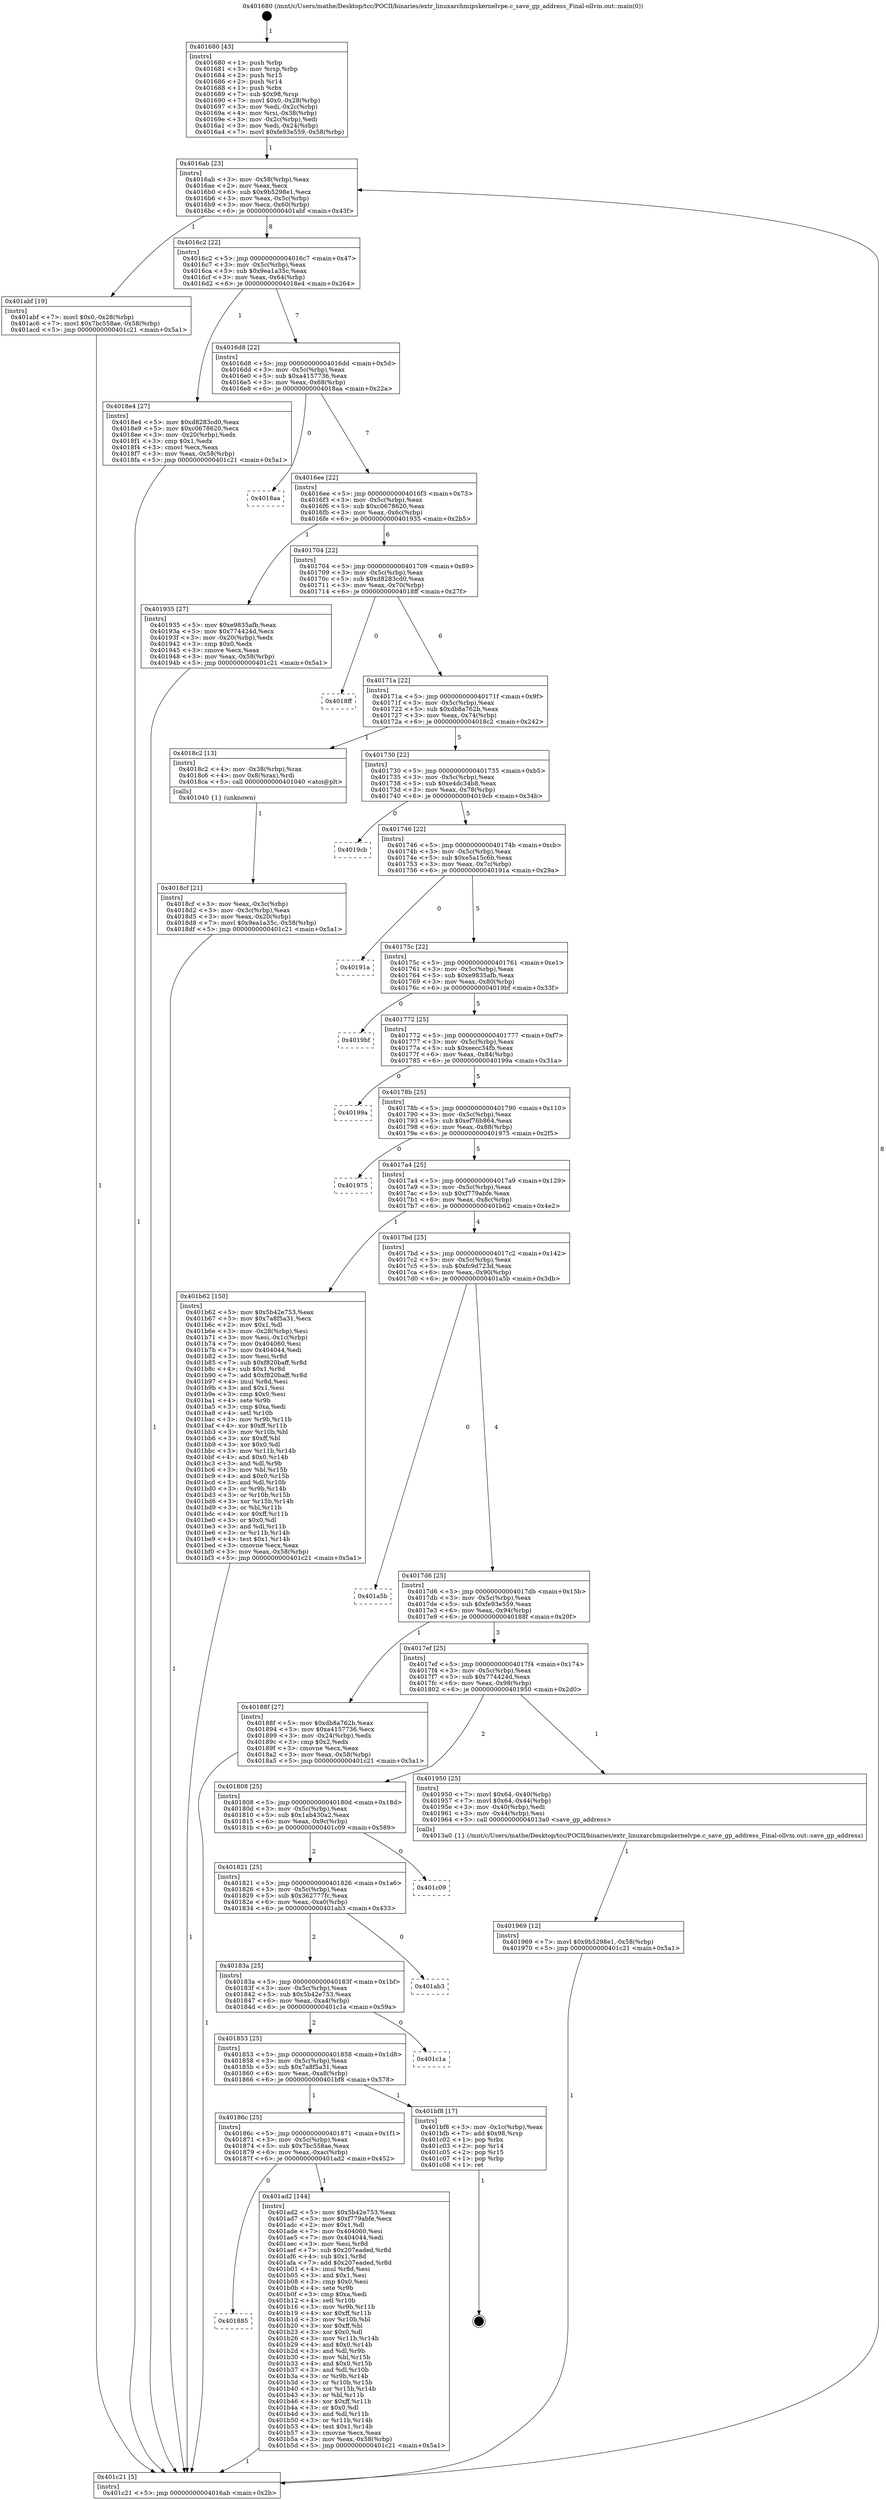 digraph "0x401680" {
  label = "0x401680 (/mnt/c/Users/mathe/Desktop/tcc/POCII/binaries/extr_linuxarchmipskernelvpe.c_save_gp_address_Final-ollvm.out::main(0))"
  labelloc = "t"
  node[shape=record]

  Entry [label="",width=0.3,height=0.3,shape=circle,fillcolor=black,style=filled]
  "0x4016ab" [label="{
     0x4016ab [23]\l
     | [instrs]\l
     &nbsp;&nbsp;0x4016ab \<+3\>: mov -0x58(%rbp),%eax\l
     &nbsp;&nbsp;0x4016ae \<+2\>: mov %eax,%ecx\l
     &nbsp;&nbsp;0x4016b0 \<+6\>: sub $0x9b5298e1,%ecx\l
     &nbsp;&nbsp;0x4016b6 \<+3\>: mov %eax,-0x5c(%rbp)\l
     &nbsp;&nbsp;0x4016b9 \<+3\>: mov %ecx,-0x60(%rbp)\l
     &nbsp;&nbsp;0x4016bc \<+6\>: je 0000000000401abf \<main+0x43f\>\l
  }"]
  "0x401abf" [label="{
     0x401abf [19]\l
     | [instrs]\l
     &nbsp;&nbsp;0x401abf \<+7\>: movl $0x0,-0x28(%rbp)\l
     &nbsp;&nbsp;0x401ac6 \<+7\>: movl $0x7bc558ae,-0x58(%rbp)\l
     &nbsp;&nbsp;0x401acd \<+5\>: jmp 0000000000401c21 \<main+0x5a1\>\l
  }"]
  "0x4016c2" [label="{
     0x4016c2 [22]\l
     | [instrs]\l
     &nbsp;&nbsp;0x4016c2 \<+5\>: jmp 00000000004016c7 \<main+0x47\>\l
     &nbsp;&nbsp;0x4016c7 \<+3\>: mov -0x5c(%rbp),%eax\l
     &nbsp;&nbsp;0x4016ca \<+5\>: sub $0x9ea1a35c,%eax\l
     &nbsp;&nbsp;0x4016cf \<+3\>: mov %eax,-0x64(%rbp)\l
     &nbsp;&nbsp;0x4016d2 \<+6\>: je 00000000004018e4 \<main+0x264\>\l
  }"]
  Exit [label="",width=0.3,height=0.3,shape=circle,fillcolor=black,style=filled,peripheries=2]
  "0x4018e4" [label="{
     0x4018e4 [27]\l
     | [instrs]\l
     &nbsp;&nbsp;0x4018e4 \<+5\>: mov $0xd8283cd0,%eax\l
     &nbsp;&nbsp;0x4018e9 \<+5\>: mov $0xc0678620,%ecx\l
     &nbsp;&nbsp;0x4018ee \<+3\>: mov -0x20(%rbp),%edx\l
     &nbsp;&nbsp;0x4018f1 \<+3\>: cmp $0x1,%edx\l
     &nbsp;&nbsp;0x4018f4 \<+3\>: cmovl %ecx,%eax\l
     &nbsp;&nbsp;0x4018f7 \<+3\>: mov %eax,-0x58(%rbp)\l
     &nbsp;&nbsp;0x4018fa \<+5\>: jmp 0000000000401c21 \<main+0x5a1\>\l
  }"]
  "0x4016d8" [label="{
     0x4016d8 [22]\l
     | [instrs]\l
     &nbsp;&nbsp;0x4016d8 \<+5\>: jmp 00000000004016dd \<main+0x5d\>\l
     &nbsp;&nbsp;0x4016dd \<+3\>: mov -0x5c(%rbp),%eax\l
     &nbsp;&nbsp;0x4016e0 \<+5\>: sub $0xa4157736,%eax\l
     &nbsp;&nbsp;0x4016e5 \<+3\>: mov %eax,-0x68(%rbp)\l
     &nbsp;&nbsp;0x4016e8 \<+6\>: je 00000000004018aa \<main+0x22a\>\l
  }"]
  "0x401885" [label="{
     0x401885\l
  }", style=dashed]
  "0x4018aa" [label="{
     0x4018aa\l
  }", style=dashed]
  "0x4016ee" [label="{
     0x4016ee [22]\l
     | [instrs]\l
     &nbsp;&nbsp;0x4016ee \<+5\>: jmp 00000000004016f3 \<main+0x73\>\l
     &nbsp;&nbsp;0x4016f3 \<+3\>: mov -0x5c(%rbp),%eax\l
     &nbsp;&nbsp;0x4016f6 \<+5\>: sub $0xc0678620,%eax\l
     &nbsp;&nbsp;0x4016fb \<+3\>: mov %eax,-0x6c(%rbp)\l
     &nbsp;&nbsp;0x4016fe \<+6\>: je 0000000000401935 \<main+0x2b5\>\l
  }"]
  "0x401ad2" [label="{
     0x401ad2 [144]\l
     | [instrs]\l
     &nbsp;&nbsp;0x401ad2 \<+5\>: mov $0x5b42e753,%eax\l
     &nbsp;&nbsp;0x401ad7 \<+5\>: mov $0xf779abfe,%ecx\l
     &nbsp;&nbsp;0x401adc \<+2\>: mov $0x1,%dl\l
     &nbsp;&nbsp;0x401ade \<+7\>: mov 0x404060,%esi\l
     &nbsp;&nbsp;0x401ae5 \<+7\>: mov 0x404044,%edi\l
     &nbsp;&nbsp;0x401aec \<+3\>: mov %esi,%r8d\l
     &nbsp;&nbsp;0x401aef \<+7\>: sub $0x207eaded,%r8d\l
     &nbsp;&nbsp;0x401af6 \<+4\>: sub $0x1,%r8d\l
     &nbsp;&nbsp;0x401afa \<+7\>: add $0x207eaded,%r8d\l
     &nbsp;&nbsp;0x401b01 \<+4\>: imul %r8d,%esi\l
     &nbsp;&nbsp;0x401b05 \<+3\>: and $0x1,%esi\l
     &nbsp;&nbsp;0x401b08 \<+3\>: cmp $0x0,%esi\l
     &nbsp;&nbsp;0x401b0b \<+4\>: sete %r9b\l
     &nbsp;&nbsp;0x401b0f \<+3\>: cmp $0xa,%edi\l
     &nbsp;&nbsp;0x401b12 \<+4\>: setl %r10b\l
     &nbsp;&nbsp;0x401b16 \<+3\>: mov %r9b,%r11b\l
     &nbsp;&nbsp;0x401b19 \<+4\>: xor $0xff,%r11b\l
     &nbsp;&nbsp;0x401b1d \<+3\>: mov %r10b,%bl\l
     &nbsp;&nbsp;0x401b20 \<+3\>: xor $0xff,%bl\l
     &nbsp;&nbsp;0x401b23 \<+3\>: xor $0x0,%dl\l
     &nbsp;&nbsp;0x401b26 \<+3\>: mov %r11b,%r14b\l
     &nbsp;&nbsp;0x401b29 \<+4\>: and $0x0,%r14b\l
     &nbsp;&nbsp;0x401b2d \<+3\>: and %dl,%r9b\l
     &nbsp;&nbsp;0x401b30 \<+3\>: mov %bl,%r15b\l
     &nbsp;&nbsp;0x401b33 \<+4\>: and $0x0,%r15b\l
     &nbsp;&nbsp;0x401b37 \<+3\>: and %dl,%r10b\l
     &nbsp;&nbsp;0x401b3a \<+3\>: or %r9b,%r14b\l
     &nbsp;&nbsp;0x401b3d \<+3\>: or %r10b,%r15b\l
     &nbsp;&nbsp;0x401b40 \<+3\>: xor %r15b,%r14b\l
     &nbsp;&nbsp;0x401b43 \<+3\>: or %bl,%r11b\l
     &nbsp;&nbsp;0x401b46 \<+4\>: xor $0xff,%r11b\l
     &nbsp;&nbsp;0x401b4a \<+3\>: or $0x0,%dl\l
     &nbsp;&nbsp;0x401b4d \<+3\>: and %dl,%r11b\l
     &nbsp;&nbsp;0x401b50 \<+3\>: or %r11b,%r14b\l
     &nbsp;&nbsp;0x401b53 \<+4\>: test $0x1,%r14b\l
     &nbsp;&nbsp;0x401b57 \<+3\>: cmovne %ecx,%eax\l
     &nbsp;&nbsp;0x401b5a \<+3\>: mov %eax,-0x58(%rbp)\l
     &nbsp;&nbsp;0x401b5d \<+5\>: jmp 0000000000401c21 \<main+0x5a1\>\l
  }"]
  "0x401935" [label="{
     0x401935 [27]\l
     | [instrs]\l
     &nbsp;&nbsp;0x401935 \<+5\>: mov $0xe9835afb,%eax\l
     &nbsp;&nbsp;0x40193a \<+5\>: mov $0x774424d,%ecx\l
     &nbsp;&nbsp;0x40193f \<+3\>: mov -0x20(%rbp),%edx\l
     &nbsp;&nbsp;0x401942 \<+3\>: cmp $0x0,%edx\l
     &nbsp;&nbsp;0x401945 \<+3\>: cmove %ecx,%eax\l
     &nbsp;&nbsp;0x401948 \<+3\>: mov %eax,-0x58(%rbp)\l
     &nbsp;&nbsp;0x40194b \<+5\>: jmp 0000000000401c21 \<main+0x5a1\>\l
  }"]
  "0x401704" [label="{
     0x401704 [22]\l
     | [instrs]\l
     &nbsp;&nbsp;0x401704 \<+5\>: jmp 0000000000401709 \<main+0x89\>\l
     &nbsp;&nbsp;0x401709 \<+3\>: mov -0x5c(%rbp),%eax\l
     &nbsp;&nbsp;0x40170c \<+5\>: sub $0xd8283cd0,%eax\l
     &nbsp;&nbsp;0x401711 \<+3\>: mov %eax,-0x70(%rbp)\l
     &nbsp;&nbsp;0x401714 \<+6\>: je 00000000004018ff \<main+0x27f\>\l
  }"]
  "0x40186c" [label="{
     0x40186c [25]\l
     | [instrs]\l
     &nbsp;&nbsp;0x40186c \<+5\>: jmp 0000000000401871 \<main+0x1f1\>\l
     &nbsp;&nbsp;0x401871 \<+3\>: mov -0x5c(%rbp),%eax\l
     &nbsp;&nbsp;0x401874 \<+5\>: sub $0x7bc558ae,%eax\l
     &nbsp;&nbsp;0x401879 \<+6\>: mov %eax,-0xac(%rbp)\l
     &nbsp;&nbsp;0x40187f \<+6\>: je 0000000000401ad2 \<main+0x452\>\l
  }"]
  "0x4018ff" [label="{
     0x4018ff\l
  }", style=dashed]
  "0x40171a" [label="{
     0x40171a [22]\l
     | [instrs]\l
     &nbsp;&nbsp;0x40171a \<+5\>: jmp 000000000040171f \<main+0x9f\>\l
     &nbsp;&nbsp;0x40171f \<+3\>: mov -0x5c(%rbp),%eax\l
     &nbsp;&nbsp;0x401722 \<+5\>: sub $0xdb8a762b,%eax\l
     &nbsp;&nbsp;0x401727 \<+3\>: mov %eax,-0x74(%rbp)\l
     &nbsp;&nbsp;0x40172a \<+6\>: je 00000000004018c2 \<main+0x242\>\l
  }"]
  "0x401bf8" [label="{
     0x401bf8 [17]\l
     | [instrs]\l
     &nbsp;&nbsp;0x401bf8 \<+3\>: mov -0x1c(%rbp),%eax\l
     &nbsp;&nbsp;0x401bfb \<+7\>: add $0x98,%rsp\l
     &nbsp;&nbsp;0x401c02 \<+1\>: pop %rbx\l
     &nbsp;&nbsp;0x401c03 \<+2\>: pop %r14\l
     &nbsp;&nbsp;0x401c05 \<+2\>: pop %r15\l
     &nbsp;&nbsp;0x401c07 \<+1\>: pop %rbp\l
     &nbsp;&nbsp;0x401c08 \<+1\>: ret\l
  }"]
  "0x4018c2" [label="{
     0x4018c2 [13]\l
     | [instrs]\l
     &nbsp;&nbsp;0x4018c2 \<+4\>: mov -0x38(%rbp),%rax\l
     &nbsp;&nbsp;0x4018c6 \<+4\>: mov 0x8(%rax),%rdi\l
     &nbsp;&nbsp;0x4018ca \<+5\>: call 0000000000401040 \<atoi@plt\>\l
     | [calls]\l
     &nbsp;&nbsp;0x401040 \{1\} (unknown)\l
  }"]
  "0x401730" [label="{
     0x401730 [22]\l
     | [instrs]\l
     &nbsp;&nbsp;0x401730 \<+5\>: jmp 0000000000401735 \<main+0xb5\>\l
     &nbsp;&nbsp;0x401735 \<+3\>: mov -0x5c(%rbp),%eax\l
     &nbsp;&nbsp;0x401738 \<+5\>: sub $0xe4dc34b8,%eax\l
     &nbsp;&nbsp;0x40173d \<+3\>: mov %eax,-0x78(%rbp)\l
     &nbsp;&nbsp;0x401740 \<+6\>: je 00000000004019cb \<main+0x34b\>\l
  }"]
  "0x401853" [label="{
     0x401853 [25]\l
     | [instrs]\l
     &nbsp;&nbsp;0x401853 \<+5\>: jmp 0000000000401858 \<main+0x1d8\>\l
     &nbsp;&nbsp;0x401858 \<+3\>: mov -0x5c(%rbp),%eax\l
     &nbsp;&nbsp;0x40185b \<+5\>: sub $0x7a8f5a31,%eax\l
     &nbsp;&nbsp;0x401860 \<+6\>: mov %eax,-0xa8(%rbp)\l
     &nbsp;&nbsp;0x401866 \<+6\>: je 0000000000401bf8 \<main+0x578\>\l
  }"]
  "0x4019cb" [label="{
     0x4019cb\l
  }", style=dashed]
  "0x401746" [label="{
     0x401746 [22]\l
     | [instrs]\l
     &nbsp;&nbsp;0x401746 \<+5\>: jmp 000000000040174b \<main+0xcb\>\l
     &nbsp;&nbsp;0x40174b \<+3\>: mov -0x5c(%rbp),%eax\l
     &nbsp;&nbsp;0x40174e \<+5\>: sub $0xe5a15c6b,%eax\l
     &nbsp;&nbsp;0x401753 \<+3\>: mov %eax,-0x7c(%rbp)\l
     &nbsp;&nbsp;0x401756 \<+6\>: je 000000000040191a \<main+0x29a\>\l
  }"]
  "0x401c1a" [label="{
     0x401c1a\l
  }", style=dashed]
  "0x40191a" [label="{
     0x40191a\l
  }", style=dashed]
  "0x40175c" [label="{
     0x40175c [22]\l
     | [instrs]\l
     &nbsp;&nbsp;0x40175c \<+5\>: jmp 0000000000401761 \<main+0xe1\>\l
     &nbsp;&nbsp;0x401761 \<+3\>: mov -0x5c(%rbp),%eax\l
     &nbsp;&nbsp;0x401764 \<+5\>: sub $0xe9835afb,%eax\l
     &nbsp;&nbsp;0x401769 \<+3\>: mov %eax,-0x80(%rbp)\l
     &nbsp;&nbsp;0x40176c \<+6\>: je 00000000004019bf \<main+0x33f\>\l
  }"]
  "0x40183a" [label="{
     0x40183a [25]\l
     | [instrs]\l
     &nbsp;&nbsp;0x40183a \<+5\>: jmp 000000000040183f \<main+0x1bf\>\l
     &nbsp;&nbsp;0x40183f \<+3\>: mov -0x5c(%rbp),%eax\l
     &nbsp;&nbsp;0x401842 \<+5\>: sub $0x5b42e753,%eax\l
     &nbsp;&nbsp;0x401847 \<+6\>: mov %eax,-0xa4(%rbp)\l
     &nbsp;&nbsp;0x40184d \<+6\>: je 0000000000401c1a \<main+0x59a\>\l
  }"]
  "0x4019bf" [label="{
     0x4019bf\l
  }", style=dashed]
  "0x401772" [label="{
     0x401772 [25]\l
     | [instrs]\l
     &nbsp;&nbsp;0x401772 \<+5\>: jmp 0000000000401777 \<main+0xf7\>\l
     &nbsp;&nbsp;0x401777 \<+3\>: mov -0x5c(%rbp),%eax\l
     &nbsp;&nbsp;0x40177a \<+5\>: sub $0xeecc34fb,%eax\l
     &nbsp;&nbsp;0x40177f \<+6\>: mov %eax,-0x84(%rbp)\l
     &nbsp;&nbsp;0x401785 \<+6\>: je 000000000040199a \<main+0x31a\>\l
  }"]
  "0x401ab3" [label="{
     0x401ab3\l
  }", style=dashed]
  "0x40199a" [label="{
     0x40199a\l
  }", style=dashed]
  "0x40178b" [label="{
     0x40178b [25]\l
     | [instrs]\l
     &nbsp;&nbsp;0x40178b \<+5\>: jmp 0000000000401790 \<main+0x110\>\l
     &nbsp;&nbsp;0x401790 \<+3\>: mov -0x5c(%rbp),%eax\l
     &nbsp;&nbsp;0x401793 \<+5\>: sub $0xef76b864,%eax\l
     &nbsp;&nbsp;0x401798 \<+6\>: mov %eax,-0x88(%rbp)\l
     &nbsp;&nbsp;0x40179e \<+6\>: je 0000000000401975 \<main+0x2f5\>\l
  }"]
  "0x401821" [label="{
     0x401821 [25]\l
     | [instrs]\l
     &nbsp;&nbsp;0x401821 \<+5\>: jmp 0000000000401826 \<main+0x1a6\>\l
     &nbsp;&nbsp;0x401826 \<+3\>: mov -0x5c(%rbp),%eax\l
     &nbsp;&nbsp;0x401829 \<+5\>: sub $0x362777fc,%eax\l
     &nbsp;&nbsp;0x40182e \<+6\>: mov %eax,-0xa0(%rbp)\l
     &nbsp;&nbsp;0x401834 \<+6\>: je 0000000000401ab3 \<main+0x433\>\l
  }"]
  "0x401975" [label="{
     0x401975\l
  }", style=dashed]
  "0x4017a4" [label="{
     0x4017a4 [25]\l
     | [instrs]\l
     &nbsp;&nbsp;0x4017a4 \<+5\>: jmp 00000000004017a9 \<main+0x129\>\l
     &nbsp;&nbsp;0x4017a9 \<+3\>: mov -0x5c(%rbp),%eax\l
     &nbsp;&nbsp;0x4017ac \<+5\>: sub $0xf779abfe,%eax\l
     &nbsp;&nbsp;0x4017b1 \<+6\>: mov %eax,-0x8c(%rbp)\l
     &nbsp;&nbsp;0x4017b7 \<+6\>: je 0000000000401b62 \<main+0x4e2\>\l
  }"]
  "0x401c09" [label="{
     0x401c09\l
  }", style=dashed]
  "0x401b62" [label="{
     0x401b62 [150]\l
     | [instrs]\l
     &nbsp;&nbsp;0x401b62 \<+5\>: mov $0x5b42e753,%eax\l
     &nbsp;&nbsp;0x401b67 \<+5\>: mov $0x7a8f5a31,%ecx\l
     &nbsp;&nbsp;0x401b6c \<+2\>: mov $0x1,%dl\l
     &nbsp;&nbsp;0x401b6e \<+3\>: mov -0x28(%rbp),%esi\l
     &nbsp;&nbsp;0x401b71 \<+3\>: mov %esi,-0x1c(%rbp)\l
     &nbsp;&nbsp;0x401b74 \<+7\>: mov 0x404060,%esi\l
     &nbsp;&nbsp;0x401b7b \<+7\>: mov 0x404044,%edi\l
     &nbsp;&nbsp;0x401b82 \<+3\>: mov %esi,%r8d\l
     &nbsp;&nbsp;0x401b85 \<+7\>: sub $0xf820baff,%r8d\l
     &nbsp;&nbsp;0x401b8c \<+4\>: sub $0x1,%r8d\l
     &nbsp;&nbsp;0x401b90 \<+7\>: add $0xf820baff,%r8d\l
     &nbsp;&nbsp;0x401b97 \<+4\>: imul %r8d,%esi\l
     &nbsp;&nbsp;0x401b9b \<+3\>: and $0x1,%esi\l
     &nbsp;&nbsp;0x401b9e \<+3\>: cmp $0x0,%esi\l
     &nbsp;&nbsp;0x401ba1 \<+4\>: sete %r9b\l
     &nbsp;&nbsp;0x401ba5 \<+3\>: cmp $0xa,%edi\l
     &nbsp;&nbsp;0x401ba8 \<+4\>: setl %r10b\l
     &nbsp;&nbsp;0x401bac \<+3\>: mov %r9b,%r11b\l
     &nbsp;&nbsp;0x401baf \<+4\>: xor $0xff,%r11b\l
     &nbsp;&nbsp;0x401bb3 \<+3\>: mov %r10b,%bl\l
     &nbsp;&nbsp;0x401bb6 \<+3\>: xor $0xff,%bl\l
     &nbsp;&nbsp;0x401bb9 \<+3\>: xor $0x0,%dl\l
     &nbsp;&nbsp;0x401bbc \<+3\>: mov %r11b,%r14b\l
     &nbsp;&nbsp;0x401bbf \<+4\>: and $0x0,%r14b\l
     &nbsp;&nbsp;0x401bc3 \<+3\>: and %dl,%r9b\l
     &nbsp;&nbsp;0x401bc6 \<+3\>: mov %bl,%r15b\l
     &nbsp;&nbsp;0x401bc9 \<+4\>: and $0x0,%r15b\l
     &nbsp;&nbsp;0x401bcd \<+3\>: and %dl,%r10b\l
     &nbsp;&nbsp;0x401bd0 \<+3\>: or %r9b,%r14b\l
     &nbsp;&nbsp;0x401bd3 \<+3\>: or %r10b,%r15b\l
     &nbsp;&nbsp;0x401bd6 \<+3\>: xor %r15b,%r14b\l
     &nbsp;&nbsp;0x401bd9 \<+3\>: or %bl,%r11b\l
     &nbsp;&nbsp;0x401bdc \<+4\>: xor $0xff,%r11b\l
     &nbsp;&nbsp;0x401be0 \<+3\>: or $0x0,%dl\l
     &nbsp;&nbsp;0x401be3 \<+3\>: and %dl,%r11b\l
     &nbsp;&nbsp;0x401be6 \<+3\>: or %r11b,%r14b\l
     &nbsp;&nbsp;0x401be9 \<+4\>: test $0x1,%r14b\l
     &nbsp;&nbsp;0x401bed \<+3\>: cmovne %ecx,%eax\l
     &nbsp;&nbsp;0x401bf0 \<+3\>: mov %eax,-0x58(%rbp)\l
     &nbsp;&nbsp;0x401bf3 \<+5\>: jmp 0000000000401c21 \<main+0x5a1\>\l
  }"]
  "0x4017bd" [label="{
     0x4017bd [25]\l
     | [instrs]\l
     &nbsp;&nbsp;0x4017bd \<+5\>: jmp 00000000004017c2 \<main+0x142\>\l
     &nbsp;&nbsp;0x4017c2 \<+3\>: mov -0x5c(%rbp),%eax\l
     &nbsp;&nbsp;0x4017c5 \<+5\>: sub $0xfc9d723d,%eax\l
     &nbsp;&nbsp;0x4017ca \<+6\>: mov %eax,-0x90(%rbp)\l
     &nbsp;&nbsp;0x4017d0 \<+6\>: je 0000000000401a5b \<main+0x3db\>\l
  }"]
  "0x401969" [label="{
     0x401969 [12]\l
     | [instrs]\l
     &nbsp;&nbsp;0x401969 \<+7\>: movl $0x9b5298e1,-0x58(%rbp)\l
     &nbsp;&nbsp;0x401970 \<+5\>: jmp 0000000000401c21 \<main+0x5a1\>\l
  }"]
  "0x401a5b" [label="{
     0x401a5b\l
  }", style=dashed]
  "0x4017d6" [label="{
     0x4017d6 [25]\l
     | [instrs]\l
     &nbsp;&nbsp;0x4017d6 \<+5\>: jmp 00000000004017db \<main+0x15b\>\l
     &nbsp;&nbsp;0x4017db \<+3\>: mov -0x5c(%rbp),%eax\l
     &nbsp;&nbsp;0x4017de \<+5\>: sub $0xfe93e559,%eax\l
     &nbsp;&nbsp;0x4017e3 \<+6\>: mov %eax,-0x94(%rbp)\l
     &nbsp;&nbsp;0x4017e9 \<+6\>: je 000000000040188f \<main+0x20f\>\l
  }"]
  "0x401808" [label="{
     0x401808 [25]\l
     | [instrs]\l
     &nbsp;&nbsp;0x401808 \<+5\>: jmp 000000000040180d \<main+0x18d\>\l
     &nbsp;&nbsp;0x40180d \<+3\>: mov -0x5c(%rbp),%eax\l
     &nbsp;&nbsp;0x401810 \<+5\>: sub $0x1ab430a2,%eax\l
     &nbsp;&nbsp;0x401815 \<+6\>: mov %eax,-0x9c(%rbp)\l
     &nbsp;&nbsp;0x40181b \<+6\>: je 0000000000401c09 \<main+0x589\>\l
  }"]
  "0x40188f" [label="{
     0x40188f [27]\l
     | [instrs]\l
     &nbsp;&nbsp;0x40188f \<+5\>: mov $0xdb8a762b,%eax\l
     &nbsp;&nbsp;0x401894 \<+5\>: mov $0xa4157736,%ecx\l
     &nbsp;&nbsp;0x401899 \<+3\>: mov -0x24(%rbp),%edx\l
     &nbsp;&nbsp;0x40189c \<+3\>: cmp $0x2,%edx\l
     &nbsp;&nbsp;0x40189f \<+3\>: cmovne %ecx,%eax\l
     &nbsp;&nbsp;0x4018a2 \<+3\>: mov %eax,-0x58(%rbp)\l
     &nbsp;&nbsp;0x4018a5 \<+5\>: jmp 0000000000401c21 \<main+0x5a1\>\l
  }"]
  "0x4017ef" [label="{
     0x4017ef [25]\l
     | [instrs]\l
     &nbsp;&nbsp;0x4017ef \<+5\>: jmp 00000000004017f4 \<main+0x174\>\l
     &nbsp;&nbsp;0x4017f4 \<+3\>: mov -0x5c(%rbp),%eax\l
     &nbsp;&nbsp;0x4017f7 \<+5\>: sub $0x774424d,%eax\l
     &nbsp;&nbsp;0x4017fc \<+6\>: mov %eax,-0x98(%rbp)\l
     &nbsp;&nbsp;0x401802 \<+6\>: je 0000000000401950 \<main+0x2d0\>\l
  }"]
  "0x401c21" [label="{
     0x401c21 [5]\l
     | [instrs]\l
     &nbsp;&nbsp;0x401c21 \<+5\>: jmp 00000000004016ab \<main+0x2b\>\l
  }"]
  "0x401680" [label="{
     0x401680 [43]\l
     | [instrs]\l
     &nbsp;&nbsp;0x401680 \<+1\>: push %rbp\l
     &nbsp;&nbsp;0x401681 \<+3\>: mov %rsp,%rbp\l
     &nbsp;&nbsp;0x401684 \<+2\>: push %r15\l
     &nbsp;&nbsp;0x401686 \<+2\>: push %r14\l
     &nbsp;&nbsp;0x401688 \<+1\>: push %rbx\l
     &nbsp;&nbsp;0x401689 \<+7\>: sub $0x98,%rsp\l
     &nbsp;&nbsp;0x401690 \<+7\>: movl $0x0,-0x28(%rbp)\l
     &nbsp;&nbsp;0x401697 \<+3\>: mov %edi,-0x2c(%rbp)\l
     &nbsp;&nbsp;0x40169a \<+4\>: mov %rsi,-0x38(%rbp)\l
     &nbsp;&nbsp;0x40169e \<+3\>: mov -0x2c(%rbp),%edi\l
     &nbsp;&nbsp;0x4016a1 \<+3\>: mov %edi,-0x24(%rbp)\l
     &nbsp;&nbsp;0x4016a4 \<+7\>: movl $0xfe93e559,-0x58(%rbp)\l
  }"]
  "0x4018cf" [label="{
     0x4018cf [21]\l
     | [instrs]\l
     &nbsp;&nbsp;0x4018cf \<+3\>: mov %eax,-0x3c(%rbp)\l
     &nbsp;&nbsp;0x4018d2 \<+3\>: mov -0x3c(%rbp),%eax\l
     &nbsp;&nbsp;0x4018d5 \<+3\>: mov %eax,-0x20(%rbp)\l
     &nbsp;&nbsp;0x4018d8 \<+7\>: movl $0x9ea1a35c,-0x58(%rbp)\l
     &nbsp;&nbsp;0x4018df \<+5\>: jmp 0000000000401c21 \<main+0x5a1\>\l
  }"]
  "0x401950" [label="{
     0x401950 [25]\l
     | [instrs]\l
     &nbsp;&nbsp;0x401950 \<+7\>: movl $0x64,-0x40(%rbp)\l
     &nbsp;&nbsp;0x401957 \<+7\>: movl $0x64,-0x44(%rbp)\l
     &nbsp;&nbsp;0x40195e \<+3\>: mov -0x40(%rbp),%edi\l
     &nbsp;&nbsp;0x401961 \<+3\>: mov -0x44(%rbp),%esi\l
     &nbsp;&nbsp;0x401964 \<+5\>: call 00000000004013a0 \<save_gp_address\>\l
     | [calls]\l
     &nbsp;&nbsp;0x4013a0 \{1\} (/mnt/c/Users/mathe/Desktop/tcc/POCII/binaries/extr_linuxarchmipskernelvpe.c_save_gp_address_Final-ollvm.out::save_gp_address)\l
  }"]
  Entry -> "0x401680" [label=" 1"]
  "0x4016ab" -> "0x401abf" [label=" 1"]
  "0x4016ab" -> "0x4016c2" [label=" 8"]
  "0x401bf8" -> Exit [label=" 1"]
  "0x4016c2" -> "0x4018e4" [label=" 1"]
  "0x4016c2" -> "0x4016d8" [label=" 7"]
  "0x401b62" -> "0x401c21" [label=" 1"]
  "0x4016d8" -> "0x4018aa" [label=" 0"]
  "0x4016d8" -> "0x4016ee" [label=" 7"]
  "0x401ad2" -> "0x401c21" [label=" 1"]
  "0x4016ee" -> "0x401935" [label=" 1"]
  "0x4016ee" -> "0x401704" [label=" 6"]
  "0x40186c" -> "0x401885" [label=" 0"]
  "0x401704" -> "0x4018ff" [label=" 0"]
  "0x401704" -> "0x40171a" [label=" 6"]
  "0x40186c" -> "0x401ad2" [label=" 1"]
  "0x40171a" -> "0x4018c2" [label=" 1"]
  "0x40171a" -> "0x401730" [label=" 5"]
  "0x401853" -> "0x40186c" [label=" 1"]
  "0x401730" -> "0x4019cb" [label=" 0"]
  "0x401730" -> "0x401746" [label=" 5"]
  "0x401853" -> "0x401bf8" [label=" 1"]
  "0x401746" -> "0x40191a" [label=" 0"]
  "0x401746" -> "0x40175c" [label=" 5"]
  "0x40183a" -> "0x401853" [label=" 2"]
  "0x40175c" -> "0x4019bf" [label=" 0"]
  "0x40175c" -> "0x401772" [label=" 5"]
  "0x40183a" -> "0x401c1a" [label=" 0"]
  "0x401772" -> "0x40199a" [label=" 0"]
  "0x401772" -> "0x40178b" [label=" 5"]
  "0x401821" -> "0x40183a" [label=" 2"]
  "0x40178b" -> "0x401975" [label=" 0"]
  "0x40178b" -> "0x4017a4" [label=" 5"]
  "0x401821" -> "0x401ab3" [label=" 0"]
  "0x4017a4" -> "0x401b62" [label=" 1"]
  "0x4017a4" -> "0x4017bd" [label=" 4"]
  "0x401808" -> "0x401821" [label=" 2"]
  "0x4017bd" -> "0x401a5b" [label=" 0"]
  "0x4017bd" -> "0x4017d6" [label=" 4"]
  "0x401808" -> "0x401c09" [label=" 0"]
  "0x4017d6" -> "0x40188f" [label=" 1"]
  "0x4017d6" -> "0x4017ef" [label=" 3"]
  "0x40188f" -> "0x401c21" [label=" 1"]
  "0x401680" -> "0x4016ab" [label=" 1"]
  "0x401c21" -> "0x4016ab" [label=" 8"]
  "0x4018c2" -> "0x4018cf" [label=" 1"]
  "0x4018cf" -> "0x401c21" [label=" 1"]
  "0x4018e4" -> "0x401c21" [label=" 1"]
  "0x401935" -> "0x401c21" [label=" 1"]
  "0x401abf" -> "0x401c21" [label=" 1"]
  "0x4017ef" -> "0x401950" [label=" 1"]
  "0x4017ef" -> "0x401808" [label=" 2"]
  "0x401950" -> "0x401969" [label=" 1"]
  "0x401969" -> "0x401c21" [label=" 1"]
}
